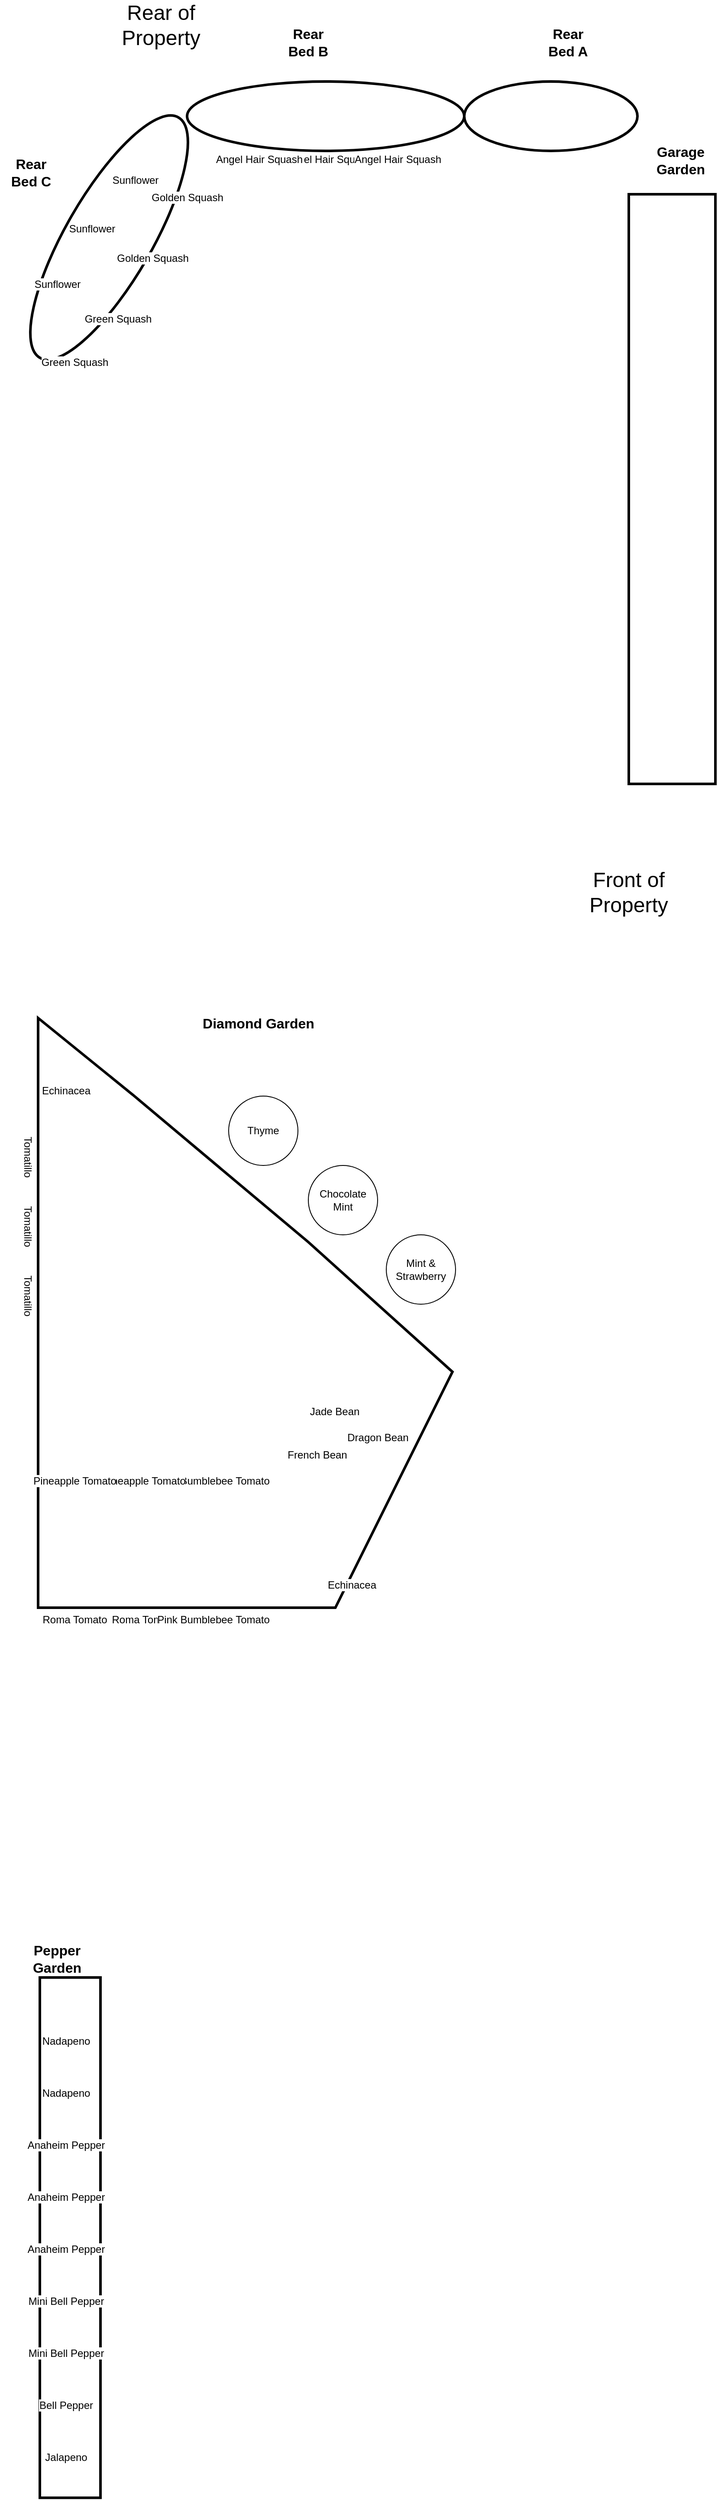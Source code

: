 <mxfile version="21.2.9" type="github">
  <diagram name="Page-1" id="4MP_wHTS5IgblKxHbQpP">
    <mxGraphModel dx="2428" dy="1917" grid="1" gridSize="10" guides="1" tooltips="1" connect="1" arrows="1" fold="1" page="1" pageScale="1" pageWidth="850" pageHeight="1100" math="0" shadow="0">
      <root>
        <mxCell id="0" />
        <mxCell id="1" parent="0" />
        <mxCell id="YDw4J4Mv-UTdzmyMiHi0-5" value="" style="rounded=0;whiteSpace=wrap;html=1;fillColor=none;strokeWidth=3;" parent="1" vertex="1">
          <mxGeometry x="-120" y="-860" width="100" height="680" as="geometry" />
        </mxCell>
        <mxCell id="YDw4J4Mv-UTdzmyMiHi0-13" value="&lt;div style=&quot;font-size: 24px;&quot;&gt;&lt;font style=&quot;font-size: 24px;&quot;&gt;Front of Property&lt;/font&gt;&lt;/div&gt;" style="text;html=1;strokeColor=none;fillColor=none;align=center;verticalAlign=middle;whiteSpace=wrap;rounded=0;movable=1;resizable=1;rotatable=1;deletable=1;editable=1;locked=0;connectable=1;" parent="1" vertex="1">
          <mxGeometry x="-150" y="-70" width="60" height="30" as="geometry" />
        </mxCell>
        <mxCell id="YDw4J4Mv-UTdzmyMiHi0-17" value="&lt;font style=&quot;font-size: 16px;&quot;&gt;&lt;b&gt;Garage Garden&lt;br&gt;&lt;/b&gt;&lt;/font&gt;" style="text;html=1;strokeColor=none;fillColor=none;align=center;verticalAlign=middle;whiteSpace=wrap;rounded=0;movable=1;resizable=1;rotatable=1;deletable=1;editable=1;locked=0;connectable=1;" parent="1" vertex="1">
          <mxGeometry x="-90" y="-914" width="60" height="30" as="geometry" />
        </mxCell>
        <mxCell id="iHK89jVl_XGPjr_3aYdO-12" value="Diamond Garden" style="group;fontStyle=1;fontSize=16;" vertex="1" connectable="0" parent="1">
          <mxGeometry x="-810" y="80" width="525" height="690" as="geometry" />
        </mxCell>
        <mxCell id="bcS_UFgCMEz7GKeuc2ld-8" value="" style="verticalLabelPosition=bottom;verticalAlign=top;html=1;shape=mxgraph.basic.polygon;polyCoords=[[0.21,0.13],[0.6,0.38],[0.92,0.6],[0.66,1],[0.48,1],[0.25,1],[0,1],[0,0]];polyline=0;movable=1;resizable=1;rotatable=1;deletable=1;editable=1;locked=0;connectable=1;gradientColor=none;fillColor=none;strokeWidth=3;container=0;" parent="iHK89jVl_XGPjr_3aYdO-12" vertex="1">
          <mxGeometry x="8" y="10" width="520" height="680" as="geometry" />
        </mxCell>
        <mxCell id="onrP9M23zTc9Jmrbzn4V-1" value="Roma Tomato" style="shape=image;html=1;verticalAlign=top;verticalLabelPosition=bottom;labelBackgroundColor=#ffffff;imageAspect=0;aspect=fixed;image=https://cdn1.iconfinder.com/data/icons/icons-for-a-site-1/64/advantage_eco_friendly-128.png;container=0;" parent="iHK89jVl_XGPjr_3aYdO-12" vertex="1">
          <mxGeometry x="10" y="610" width="80" height="80" as="geometry" />
        </mxCell>
        <mxCell id="onrP9M23zTc9Jmrbzn4V-4" value="&lt;div&gt;Pink Bumblebee Tomato&lt;/div&gt;" style="shape=image;html=1;verticalAlign=top;verticalLabelPosition=bottom;labelBackgroundColor=#ffffff;imageAspect=0;aspect=fixed;image=https://cdn1.iconfinder.com/data/icons/icons-for-a-site-1/64/advantage_eco_friendly-128.png;container=0;" parent="iHK89jVl_XGPjr_3aYdO-12" vertex="1">
          <mxGeometry x="170" y="450" width="80" height="80" as="geometry" />
        </mxCell>
        <mxCell id="onrP9M23zTc9Jmrbzn4V-5" value="&lt;div&gt;Pineapple Tomato&lt;/div&gt;" style="shape=image;html=1;verticalAlign=top;verticalLabelPosition=bottom;labelBackgroundColor=#ffffff;imageAspect=0;aspect=fixed;image=https://cdn1.iconfinder.com/data/icons/icons-for-a-site-1/64/advantage_eco_friendly-128.png;container=0;" parent="iHK89jVl_XGPjr_3aYdO-12" vertex="1">
          <mxGeometry x="90" y="450" width="80" height="80" as="geometry" />
        </mxCell>
        <mxCell id="onrP9M23zTc9Jmrbzn4V-6" value="Roma Tomato" style="shape=image;html=1;verticalAlign=top;verticalLabelPosition=bottom;labelBackgroundColor=#ffffff;imageAspect=0;aspect=fixed;image=https://cdn1.iconfinder.com/data/icons/icons-for-a-site-1/64/advantage_eco_friendly-128.png;container=0;" parent="iHK89jVl_XGPjr_3aYdO-12" vertex="1">
          <mxGeometry x="90" y="610" width="80" height="80" as="geometry" />
        </mxCell>
        <mxCell id="onrP9M23zTc9Jmrbzn4V-7" value="&lt;div&gt;Pink Bumblebee Tomato&lt;/div&gt;" style="shape=image;html=1;verticalAlign=top;verticalLabelPosition=bottom;labelBackgroundColor=#ffffff;imageAspect=0;aspect=fixed;image=https://cdn1.iconfinder.com/data/icons/icons-for-a-site-1/64/advantage_eco_friendly-128.png;container=0;" parent="iHK89jVl_XGPjr_3aYdO-12" vertex="1">
          <mxGeometry x="170" y="610" width="80" height="80" as="geometry" />
        </mxCell>
        <mxCell id="onrP9M23zTc9Jmrbzn4V-8" value="&lt;div&gt;Pineapple Tomato&lt;/div&gt;" style="shape=image;html=1;verticalAlign=top;verticalLabelPosition=bottom;labelBackgroundColor=#ffffff;imageAspect=0;aspect=fixed;image=https://cdn1.iconfinder.com/data/icons/icons-for-a-site-1/64/advantage_eco_friendly-128.png;container=0;" parent="iHK89jVl_XGPjr_3aYdO-12" vertex="1">
          <mxGeometry x="10" y="450" width="80" height="80" as="geometry" />
        </mxCell>
        <mxCell id="onrP9M23zTc9Jmrbzn4V-9" value="Tomatillo" style="shape=image;html=1;verticalAlign=top;verticalLabelPosition=bottom;labelBackgroundColor=#ffffff;imageAspect=0;image=https://cdn1.iconfinder.com/data/icons/icons-for-a-site-1/64/advantage_eco_friendly-128.png;rotation=90;container=0;" parent="iHK89jVl_XGPjr_3aYdO-12" vertex="1">
          <mxGeometry x="30" y="270" width="80" height="120" as="geometry" />
        </mxCell>
        <mxCell id="onrP9M23zTc9Jmrbzn4V-11" value="Tomatillo" style="shape=image;html=1;verticalAlign=top;verticalLabelPosition=bottom;labelBackgroundColor=#ffffff;imageAspect=0;image=https://cdn1.iconfinder.com/data/icons/icons-for-a-site-1/64/advantage_eco_friendly-128.png;rotation=90;container=0;" parent="iHK89jVl_XGPjr_3aYdO-12" vertex="1">
          <mxGeometry x="30" y="110" width="80" height="120" as="geometry" />
        </mxCell>
        <mxCell id="onrP9M23zTc9Jmrbzn4V-12" value="Tomatillo" style="shape=image;html=1;verticalAlign=top;verticalLabelPosition=bottom;labelBackgroundColor=#ffffff;imageAspect=0;image=https://cdn1.iconfinder.com/data/icons/icons-for-a-site-1/64/advantage_eco_friendly-128.png;rotation=90;container=0;" parent="iHK89jVl_XGPjr_3aYdO-12" vertex="1">
          <mxGeometry x="30" y="190" width="80" height="120" as="geometry" />
        </mxCell>
        <mxCell id="onrP9M23zTc9Jmrbzn4V-13" value="French Bean" style="shape=image;html=1;verticalAlign=top;verticalLabelPosition=bottom;labelBackgroundColor=#ffffff;imageAspect=0;aspect=fixed;image=https://cdn1.iconfinder.com/data/icons/icons-for-a-site-1/64/advantage_eco_friendly-128.png;container=0;" parent="iHK89jVl_XGPjr_3aYdO-12" vertex="1">
          <mxGeometry x="320" y="480" width="20" height="20" as="geometry" />
        </mxCell>
        <mxCell id="onrP9M23zTc9Jmrbzn4V-14" value="&lt;div&gt;Jade Bean&lt;/div&gt;" style="shape=image;html=1;verticalAlign=top;verticalLabelPosition=bottom;labelBackgroundColor=#ffffff;imageAspect=0;image=https://cdn1.iconfinder.com/data/icons/icons-for-a-site-1/64/advantage_eco_friendly-128.png;container=0;" parent="iHK89jVl_XGPjr_3aYdO-12" vertex="1">
          <mxGeometry x="340" y="430" width="20" height="20" as="geometry" />
        </mxCell>
        <mxCell id="onrP9M23zTc9Jmrbzn4V-15" value="Dragon Bean" style="shape=image;html=1;verticalAlign=top;verticalLabelPosition=bottom;labelBackgroundColor=#ffffff;imageAspect=0;aspect=fixed;image=https://cdn1.iconfinder.com/data/icons/icons-for-a-site-1/64/advantage_eco_friendly-128.png;container=0;" parent="iHK89jVl_XGPjr_3aYdO-12" vertex="1">
          <mxGeometry x="390" y="460" width="20" height="20" as="geometry" />
        </mxCell>
        <mxCell id="onrP9M23zTc9Jmrbzn4V-22" value="Echinacea" style="shape=image;html=1;verticalAlign=top;verticalLabelPosition=bottom;labelBackgroundColor=#ffffff;imageAspect=0;aspect=fixed;image=https://cdn1.iconfinder.com/data/icons/icons-for-a-site-1/64/advantage_eco_friendly-128.png;container=0;" parent="iHK89jVl_XGPjr_3aYdO-12" vertex="1">
          <mxGeometry x="330" y="570" width="80" height="80" as="geometry" />
        </mxCell>
        <mxCell id="onrP9M23zTc9Jmrbzn4V-23" value="Echinacea" style="shape=image;html=1;verticalAlign=top;verticalLabelPosition=bottom;labelBackgroundColor=#ffffff;imageAspect=0;aspect=fixed;image=https://cdn1.iconfinder.com/data/icons/icons-for-a-site-1/64/advantage_eco_friendly-128.png;container=0;" parent="iHK89jVl_XGPjr_3aYdO-12" vertex="1">
          <mxGeometry width="80" height="80" as="geometry" />
        </mxCell>
        <mxCell id="iHK89jVl_XGPjr_3aYdO-30" value="Mint &amp;amp; Strawberry" style="ellipse;whiteSpace=wrap;html=1;aspect=fixed;" vertex="1" parent="iHK89jVl_XGPjr_3aYdO-12">
          <mxGeometry x="410" y="260" width="80" height="80" as="geometry" />
        </mxCell>
        <mxCell id="iHK89jVl_XGPjr_3aYdO-29" value="Chocolate Mint" style="ellipse;whiteSpace=wrap;html=1;aspect=fixed;" vertex="1" parent="iHK89jVl_XGPjr_3aYdO-12">
          <mxGeometry x="320" y="180" width="80" height="80" as="geometry" />
        </mxCell>
        <mxCell id="iHK89jVl_XGPjr_3aYdO-28" value="Thyme" style="ellipse;whiteSpace=wrap;html=1;aspect=fixed;" vertex="1" parent="iHK89jVl_XGPjr_3aYdO-12">
          <mxGeometry x="228" y="100" width="80" height="80" as="geometry" />
        </mxCell>
        <mxCell id="iHK89jVl_XGPjr_3aYdO-13" value="" style="group" vertex="1" connectable="0" parent="1">
          <mxGeometry x="-843.301" y="-1070" width="733.301" height="423.564" as="geometry" />
        </mxCell>
        <mxCell id="bcS_UFgCMEz7GKeuc2ld-10" value="&lt;div style=&quot;font-size: 24px;&quot;&gt;&lt;font style=&quot;font-size: 24px;&quot;&gt;Rear of Property&lt;/font&gt;&lt;/div&gt;" style="text;html=1;strokeColor=none;fillColor=none;align=center;verticalAlign=middle;whiteSpace=wrap;rounded=0;movable=1;resizable=1;rotatable=1;deletable=1;editable=1;locked=0;connectable=1;" parent="iHK89jVl_XGPjr_3aYdO-13" vertex="1">
          <mxGeometry x="153.301" width="60" height="30" as="geometry" />
        </mxCell>
        <mxCell id="iHK89jVl_XGPjr_3aYdO-10" value="" style="group" vertex="1" connectable="0" parent="iHK89jVl_XGPjr_3aYdO-13">
          <mxGeometry y="20" width="733.301" height="403.564" as="geometry" />
        </mxCell>
        <mxCell id="YDw4J4Mv-UTdzmyMiHi0-7" value="" style="ellipse;whiteSpace=wrap;html=1;strokeColor=default;fillColor=none;strokeWidth=3;" parent="iHK89jVl_XGPjr_3aYdO-10" vertex="1">
          <mxGeometry x="533.301" y="60" width="200" height="80" as="geometry" />
        </mxCell>
        <mxCell id="YDw4J4Mv-UTdzmyMiHi0-8" value="" style="ellipse;whiteSpace=wrap;html=1;strokeColor=default;fillColor=none;strokeWidth=3;" parent="iHK89jVl_XGPjr_3aYdO-10" vertex="1">
          <mxGeometry x="213.301" y="60" width="320" height="80" as="geometry" />
        </mxCell>
        <mxCell id="YDw4J4Mv-UTdzmyMiHi0-12" value="" style="ellipse;whiteSpace=wrap;html=1;strokeColor=default;fillColor=none;strokeWidth=3;rotation=-60;" parent="iHK89jVl_XGPjr_3aYdO-10" vertex="1">
          <mxGeometry x="-36.699" y="190" width="320" height="100" as="geometry" />
        </mxCell>
        <mxCell id="YDw4J4Mv-UTdzmyMiHi0-18" value="&lt;font style=&quot;font-size: 16px;&quot;&gt;&lt;b&gt;Rear Bed A&lt;br&gt;&lt;/b&gt;&lt;/font&gt;" style="text;html=1;strokeColor=none;fillColor=none;align=center;verticalAlign=middle;whiteSpace=wrap;rounded=0;movable=1;resizable=1;rotatable=1;deletable=1;editable=1;locked=0;connectable=1;" parent="iHK89jVl_XGPjr_3aYdO-10" vertex="1">
          <mxGeometry x="623.301" width="60" height="30" as="geometry" />
        </mxCell>
        <mxCell id="YDw4J4Mv-UTdzmyMiHi0-19" value="&lt;font style=&quot;font-size: 16px;&quot;&gt;&lt;b&gt;Rear Bed B&lt;br&gt;&lt;/b&gt;&lt;/font&gt;" style="text;html=1;strokeColor=none;fillColor=none;align=center;verticalAlign=middle;whiteSpace=wrap;rounded=0;movable=1;resizable=1;rotatable=1;deletable=1;editable=1;locked=0;connectable=1;" parent="iHK89jVl_XGPjr_3aYdO-10" vertex="1">
          <mxGeometry x="323.301" width="60" height="30" as="geometry" />
        </mxCell>
        <mxCell id="YDw4J4Mv-UTdzmyMiHi0-20" value="&lt;font style=&quot;font-size: 16px;&quot;&gt;&lt;b&gt;Rear Bed C&lt;br&gt;&lt;/b&gt;&lt;/font&gt;" style="text;html=1;strokeColor=none;fillColor=none;align=center;verticalAlign=middle;whiteSpace=wrap;rounded=0;movable=1;resizable=1;rotatable=1;deletable=1;editable=1;locked=0;connectable=1;" parent="iHK89jVl_XGPjr_3aYdO-10" vertex="1">
          <mxGeometry x="3.301" y="150" width="60" height="30" as="geometry" />
        </mxCell>
        <mxCell id="iHK89jVl_XGPjr_3aYdO-1" value="Sunflower" style="shape=image;html=1;verticalAlign=top;verticalLabelPosition=bottom;labelBackgroundColor=#ffffff;imageAspect=0;aspect=fixed;image=https://cdn1.iconfinder.com/data/icons/icons-for-a-site-1/64/advantage_eco_friendly-128.png" vertex="1" parent="iHK89jVl_XGPjr_3aYdO-10">
          <mxGeometry x="23.301" y="200" width="80" height="80" as="geometry" />
        </mxCell>
        <mxCell id="iHK89jVl_XGPjr_3aYdO-4" value="Angel Hair Squash" style="shape=image;html=1;verticalAlign=top;verticalLabelPosition=bottom;labelBackgroundColor=#ffffff;imageAspect=0;aspect=fixed;image=https://cdn1.iconfinder.com/data/icons/icons-for-a-site-1/64/advantage_eco_friendly-128.png" vertex="1" parent="iHK89jVl_XGPjr_3aYdO-10">
          <mxGeometry x="336.301" y="56" width="80" height="80" as="geometry" />
        </mxCell>
        <mxCell id="iHK89jVl_XGPjr_3aYdO-5" value="Angel Hair Squash" style="shape=image;html=1;verticalAlign=top;verticalLabelPosition=bottom;labelBackgroundColor=#ffffff;imageAspect=0;aspect=fixed;image=https://cdn1.iconfinder.com/data/icons/icons-for-a-site-1/64/advantage_eco_friendly-128.png" vertex="1" parent="iHK89jVl_XGPjr_3aYdO-10">
          <mxGeometry x="416.301" y="56" width="80" height="80" as="geometry" />
        </mxCell>
        <mxCell id="iHK89jVl_XGPjr_3aYdO-6" value="Angel Hair Squash" style="shape=image;html=1;verticalAlign=top;verticalLabelPosition=bottom;labelBackgroundColor=#ffffff;imageAspect=0;aspect=fixed;image=https://cdn1.iconfinder.com/data/icons/icons-for-a-site-1/64/advantage_eco_friendly-128.png" vertex="1" parent="iHK89jVl_XGPjr_3aYdO-10">
          <mxGeometry x="256.301" y="56" width="80" height="80" as="geometry" />
        </mxCell>
        <mxCell id="onrP9M23zTc9Jmrbzn4V-16" value="Golden Squash" style="shape=image;html=1;verticalAlign=top;verticalLabelPosition=bottom;labelBackgroundColor=#ffffff;imageAspect=0;aspect=fixed;image=https://cdn1.iconfinder.com/data/icons/icons-for-a-site-1/64/advantage_eco_friendly-128.png;container=0;" parent="iHK89jVl_XGPjr_3aYdO-10" vertex="1">
          <mxGeometry x="173.301" y="100" width="80" height="80" as="geometry" />
        </mxCell>
        <mxCell id="onrP9M23zTc9Jmrbzn4V-17" value="Green Squash" style="shape=image;html=1;verticalAlign=top;verticalLabelPosition=bottom;labelBackgroundColor=#ffffff;imageAspect=0;aspect=fixed;image=https://cdn1.iconfinder.com/data/icons/icons-for-a-site-1/64/advantage_eco_friendly-128.png;container=0;" parent="iHK89jVl_XGPjr_3aYdO-10" vertex="1">
          <mxGeometry x="93.301" y="240" width="80" height="80" as="geometry" />
        </mxCell>
        <mxCell id="onrP9M23zTc9Jmrbzn4V-18" value="Green Squash" style="shape=image;html=1;verticalAlign=top;verticalLabelPosition=bottom;labelBackgroundColor=#ffffff;imageAspect=0;aspect=fixed;image=https://cdn1.iconfinder.com/data/icons/icons-for-a-site-1/64/advantage_eco_friendly-128.png;container=0;" parent="iHK89jVl_XGPjr_3aYdO-10" vertex="1">
          <mxGeometry x="43.301" y="290" width="80" height="80" as="geometry" />
        </mxCell>
        <mxCell id="onrP9M23zTc9Jmrbzn4V-19" value="Golden Squash" style="shape=image;html=1;verticalAlign=top;verticalLabelPosition=bottom;labelBackgroundColor=#ffffff;imageAspect=0;aspect=fixed;image=https://cdn1.iconfinder.com/data/icons/icons-for-a-site-1/64/advantage_eco_friendly-128.png;container=0;" parent="iHK89jVl_XGPjr_3aYdO-10" vertex="1">
          <mxGeometry x="133.301" y="170" width="80" height="80" as="geometry" />
        </mxCell>
        <mxCell id="iHK89jVl_XGPjr_3aYdO-8" value="Sunflower" style="shape=image;html=1;verticalAlign=top;verticalLabelPosition=bottom;labelBackgroundColor=#ffffff;imageAspect=0;aspect=fixed;image=https://cdn1.iconfinder.com/data/icons/icons-for-a-site-1/64/advantage_eco_friendly-128.png" vertex="1" parent="iHK89jVl_XGPjr_3aYdO-10">
          <mxGeometry x="63.301" y="136" width="80" height="80" as="geometry" />
        </mxCell>
        <mxCell id="iHK89jVl_XGPjr_3aYdO-9" value="Sunflower" style="shape=image;html=1;verticalAlign=top;verticalLabelPosition=bottom;labelBackgroundColor=#ffffff;imageAspect=0;aspect=fixed;image=https://cdn1.iconfinder.com/data/icons/icons-for-a-site-1/64/advantage_eco_friendly-128.png" vertex="1" parent="iHK89jVl_XGPjr_3aYdO-10">
          <mxGeometry x="113.301" y="80" width="80" height="80" as="geometry" />
        </mxCell>
        <mxCell id="iHK89jVl_XGPjr_3aYdO-27" value="" style="group" vertex="1" connectable="0" parent="1">
          <mxGeometry x="-810" y="1160" width="80" height="636.44" as="geometry" />
        </mxCell>
        <mxCell id="YDw4J4Mv-UTdzmyMiHi0-2" value="" style="rounded=0;whiteSpace=wrap;html=1;fillColor=none;strokeWidth=3;container=0;" parent="iHK89jVl_XGPjr_3aYdO-27" vertex="1">
          <mxGeometry x="10" y="36.44" width="70" height="600" as="geometry" />
        </mxCell>
        <mxCell id="YDw4J4Mv-UTdzmyMiHi0-16" value="&lt;font style=&quot;font-size: 16px;&quot;&gt;&lt;b&gt;Pepper Garden&lt;br&gt;&lt;/b&gt;&lt;/font&gt;" style="text;html=1;strokeColor=none;fillColor=none;align=center;verticalAlign=middle;whiteSpace=wrap;rounded=0;movable=1;resizable=1;rotatable=1;deletable=1;editable=1;locked=0;connectable=1;container=0;" parent="iHK89jVl_XGPjr_3aYdO-27" vertex="1">
          <mxGeometry width="60" height="30" as="geometry" />
        </mxCell>
        <mxCell id="iHK89jVl_XGPjr_3aYdO-16" value="Nadapeno" style="shape=image;html=1;verticalAlign=top;verticalLabelPosition=bottom;labelBackgroundColor=#ffffff;imageAspect=0;image=https://cdn4.iconfinder.com/data/icons/fruits-and-veggies-2/280/fruits-and-veggies-icons_chilli-pepper-128.png;aspect=fixed;container=0;" vertex="1" parent="iHK89jVl_XGPjr_3aYdO-27">
          <mxGeometry x="10" y="36.44" width="60" height="60" as="geometry" />
        </mxCell>
        <mxCell id="iHK89jVl_XGPjr_3aYdO-17" value="Bell Pepper" style="shape=image;html=1;verticalAlign=top;verticalLabelPosition=bottom;labelBackgroundColor=#ffffff;imageAspect=0;image=https://cdn2.iconfinder.com/data/icons/free-outline-fruit-by-ibrahim-studio/100/Pepper-128.png;container=0;" vertex="1" parent="iHK89jVl_XGPjr_3aYdO-27">
          <mxGeometry x="10" y="456.44" width="60" height="60" as="geometry" />
        </mxCell>
        <mxCell id="iHK89jVl_XGPjr_3aYdO-18" value="Mini Bell Pepper" style="shape=image;html=1;verticalAlign=top;verticalLabelPosition=bottom;labelBackgroundColor=#ffffff;imageAspect=0;image=https://cdn2.iconfinder.com/data/icons/free-outline-fruit-by-ibrahim-studio/100/Pepper-128.png;container=0;" vertex="1" parent="iHK89jVl_XGPjr_3aYdO-27">
          <mxGeometry x="10" y="336.44" width="60" height="60" as="geometry" />
        </mxCell>
        <mxCell id="iHK89jVl_XGPjr_3aYdO-19" value="Jalapeno" style="shape=image;html=1;verticalAlign=top;verticalLabelPosition=bottom;labelBackgroundColor=#ffffff;imageAspect=0;image=https://cdn4.iconfinder.com/data/icons/fruits-and-veggies-2/280/fruits-and-veggies-icons_chilli-pepper-128.png;aspect=fixed;container=0;" vertex="1" parent="iHK89jVl_XGPjr_3aYdO-27">
          <mxGeometry x="10" y="516.44" width="60" height="60" as="geometry" />
        </mxCell>
        <mxCell id="iHK89jVl_XGPjr_3aYdO-20" value="Anaheim Pepper" style="shape=image;html=1;verticalAlign=top;verticalLabelPosition=bottom;labelBackgroundColor=#ffffff;imageAspect=0;image=https://cdn2.iconfinder.com/data/icons/free-outline-fruit-by-ibrahim-studio/100/Pepper-128.png;container=0;" vertex="1" parent="iHK89jVl_XGPjr_3aYdO-27">
          <mxGeometry x="10" y="216.44" width="60" height="60" as="geometry" />
        </mxCell>
        <mxCell id="iHK89jVl_XGPjr_3aYdO-21" value="Anaheim Pepper" style="shape=image;html=1;verticalAlign=top;verticalLabelPosition=bottom;labelBackgroundColor=#ffffff;imageAspect=0;image=https://cdn2.iconfinder.com/data/icons/free-outline-fruit-by-ibrahim-studio/100/Pepper-128.png;container=0;" vertex="1" parent="iHK89jVl_XGPjr_3aYdO-27">
          <mxGeometry x="10" y="276.44" width="60" height="60" as="geometry" />
        </mxCell>
        <mxCell id="iHK89jVl_XGPjr_3aYdO-22" value="Nadapeno" style="shape=image;html=1;verticalAlign=top;verticalLabelPosition=bottom;labelBackgroundColor=#ffffff;imageAspect=0;image=https://cdn4.iconfinder.com/data/icons/fruits-and-veggies-2/280/fruits-and-veggies-icons_chilli-pepper-128.png;aspect=fixed;container=0;" vertex="1" parent="iHK89jVl_XGPjr_3aYdO-27">
          <mxGeometry x="10" y="96.44" width="60" height="60" as="geometry" />
        </mxCell>
        <mxCell id="iHK89jVl_XGPjr_3aYdO-24" value="Anaheim Pepper" style="shape=image;html=1;verticalAlign=top;verticalLabelPosition=bottom;labelBackgroundColor=#ffffff;imageAspect=0;image=https://cdn2.iconfinder.com/data/icons/free-outline-fruit-by-ibrahim-studio/100/Pepper-128.png;container=0;" vertex="1" parent="iHK89jVl_XGPjr_3aYdO-27">
          <mxGeometry x="10" y="156.44" width="60" height="60" as="geometry" />
        </mxCell>
        <mxCell id="iHK89jVl_XGPjr_3aYdO-23" value="Mini Bell Pepper" style="shape=image;html=1;verticalAlign=top;verticalLabelPosition=bottom;labelBackgroundColor=#ffffff;imageAspect=0;image=https://cdn2.iconfinder.com/data/icons/free-outline-fruit-by-ibrahim-studio/100/Pepper-128.png;container=0;" vertex="1" parent="iHK89jVl_XGPjr_3aYdO-27">
          <mxGeometry x="10" y="396.44" width="60" height="60" as="geometry" />
        </mxCell>
      </root>
    </mxGraphModel>
  </diagram>
</mxfile>
